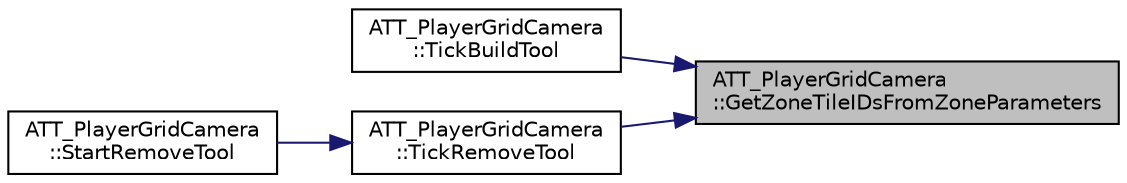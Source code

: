 digraph "ATT_PlayerGridCamera::GetZoneTileIDsFromZoneParameters"
{
 // LATEX_PDF_SIZE
  edge [fontname="Helvetica",fontsize="10",labelfontname="Helvetica",labelfontsize="10"];
  node [fontname="Helvetica",fontsize="10",shape=record];
  rankdir="RL";
  Node41 [label="ATT_PlayerGridCamera\l::GetZoneTileIDsFromZoneParameters",height=0.2,width=0.4,color="black", fillcolor="grey75", style="filled", fontcolor="black",tooltip="Returns all the tiles included in the zone delimited by tileA & tileB (opposing corners of the rectan..."];
  Node41 -> Node42 [dir="back",color="midnightblue",fontsize="10",style="solid"];
  Node42 [label="ATT_PlayerGridCamera\l::TickBuildTool",height=0.2,width=0.4,color="black", fillcolor="white", style="filled",URL="$class_a_t_t___player_grid_camera.html#a67c2ba8b8b3f86ddddf25f3d11b70c8f",tooltip="Lerps the \"ghost block\" on tick to ensure a smooth movement."];
  Node41 -> Node43 [dir="back",color="midnightblue",fontsize="10",style="solid"];
  Node43 [label="ATT_PlayerGridCamera\l::TickRemoveTool",height=0.2,width=0.4,color="black", fillcolor="white", style="filled",URL="$class_a_t_t___player_grid_camera.html#a1d0784f96f603f5dae27ff61e329c527",tooltip="Used to refresh the zone selection."];
  Node43 -> Node44 [dir="back",color="midnightblue",fontsize="10",style="solid"];
  Node44 [label="ATT_PlayerGridCamera\l::StartRemoveTool",height=0.2,width=0.4,color="black", fillcolor="white", style="filled",URL="$class_a_t_t___player_grid_camera.html#aa5e54106a559060b452e8f39ac2b83c4",tooltip="Starts RemoveTool, will wait for the player to click a tile to call ConfirmRemoveToolStartTile()."];
}
